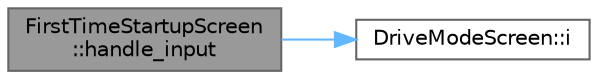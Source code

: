 digraph "FirstTimeStartupScreen::handle_input"
{
 // LATEX_PDF_SIZE
  bgcolor="transparent";
  edge [fontname=Helvetica,fontsize=10,labelfontname=Helvetica,labelfontsize=10];
  node [fontname=Helvetica,fontsize=10,shape=box,height=0.2,width=0.4];
  rankdir="LR";
  Node1 [id="Node000001",label="FirstTimeStartupScreen\l::handle_input",height=0.2,width=0.4,color="gray40", fillcolor="grey60", style="filled", fontcolor="black",tooltip=" "];
  Node1 -> Node2 [id="edge1_Node000001_Node000002",color="steelblue1",style="solid",tooltip=" "];
  Node2 [id="Node000002",label="DriveModeScreen::i",height=0.2,width=0.4,color="grey40", fillcolor="white", style="filled",URL="$class_drive_mode_screen.html#ab1d30e84b76d85f1cfb6e5b6910d12b1",tooltip=" "];
}
